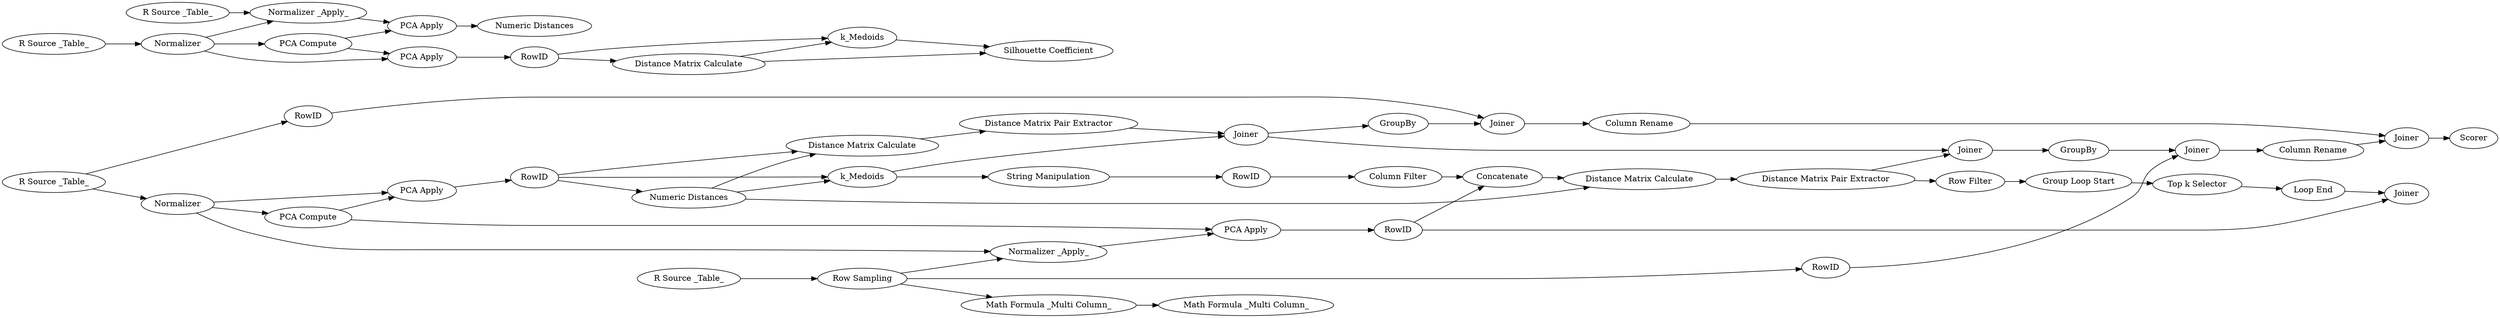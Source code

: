 digraph {
	93 -> 94
	61 -> 67
	96 -> 92
	44 -> 95
	58 -> 77
	106 -> 107
	80 -> 87
	76 -> 83
	101 -> 102
	57 -> 58
	77 -> 102
	61 -> 70
	80 -> 103
	45 -> 99
	73 -> 61
	74 -> 66
	92 -> 98
	46 -> 78
	51 -> 52
	71 -> 66
	87 -> 88
	83 -> 93
	90 -> 91
	51 -> 57
	52 -> 58
	55 -> 46
	51 -> 53
	94 -> 96
	81 -> 90
	61 -> 68
	64 -> 63
	44 -> 51
	78 -> 80
	65 -> 67
	97 -> 92
	68 -> 71
	88 -> 91
	77 -> 108
	70 -> 64
	70 -> 68
	55 -> 45
	55 -> 75
	45 -> 83
	84 -> 85
	83 -> 87
	102 -> 78
	100 -> 101
	75 -> 76
	74 -> 69
	67 -> 64
	105 -> 106
	66 -> 69
	52 -> 53
	81 -> 84
	107 -> 108
	46 -> 75
	53 -> 55
	81 -> 57
	46 -> 45
	99 -> 100
	56 -> 81
	91 -> 97
	71 -> 74
	103 -> 105
	95 -> 94
	91 [label=Joiner]
	57 [label="Normalizer _Apply_"]
	55 [label=RowID]
	103 [label="Row Filter"]
	97 [label="Column Rename"]
	58 [label="PCA Apply"]
	74 [label="Distance Matrix Calculate"]
	108 [label=Joiner]
	105 [label="Group Loop Start"]
	78 [label="Distance Matrix Calculate"]
	80 [label="Distance Matrix Pair Extractor"]
	64 [label="PCA Apply"]
	92 [label=Joiner]
	84 [label="Math Formula _Multi Column_"]
	98 [label=Scorer]
	51 [label=Normalizer]
	56 [label="R Source _Table_"]
	75 [label="Distance Matrix Calculate"]
	85 [label="Math Formula _Multi Column_"]
	90 [label=RowID]
	53 [label="PCA Apply"]
	68 [label="PCA Apply"]
	87 [label=Joiner]
	67 [label="Normalizer _Apply_"]
	101 [label="Column Filter"]
	61 [label=Normalizer]
	77 [label=RowID]
	63 [label="Numeric Distances"]
	76 [label="Distance Matrix Pair Extractor"]
	93 [label=GroupBy]
	100 [label=RowID]
	106 [label="Top k Selector"]
	83 [label=Joiner]
	81 [label="Row Sampling"]
	94 [label=Joiner]
	99 [label="String Manipulation"]
	107 [label="Loop End"]
	96 [label="Column Rename"]
	44 [label="R Source _Table_"]
	66 [label=k_Medoids]
	102 [label=Concatenate]
	70 [label="PCA Compute"]
	65 [label="R Source _Table_"]
	69 [label="Silhouette Coefficient"]
	71 [label=RowID]
	46 [label="Numeric Distances"]
	88 [label=GroupBy]
	95 [label=RowID]
	52 [label="PCA Compute"]
	73 [label="R Source _Table_"]
	45 [label=k_Medoids]
	rankdir=LR
}

